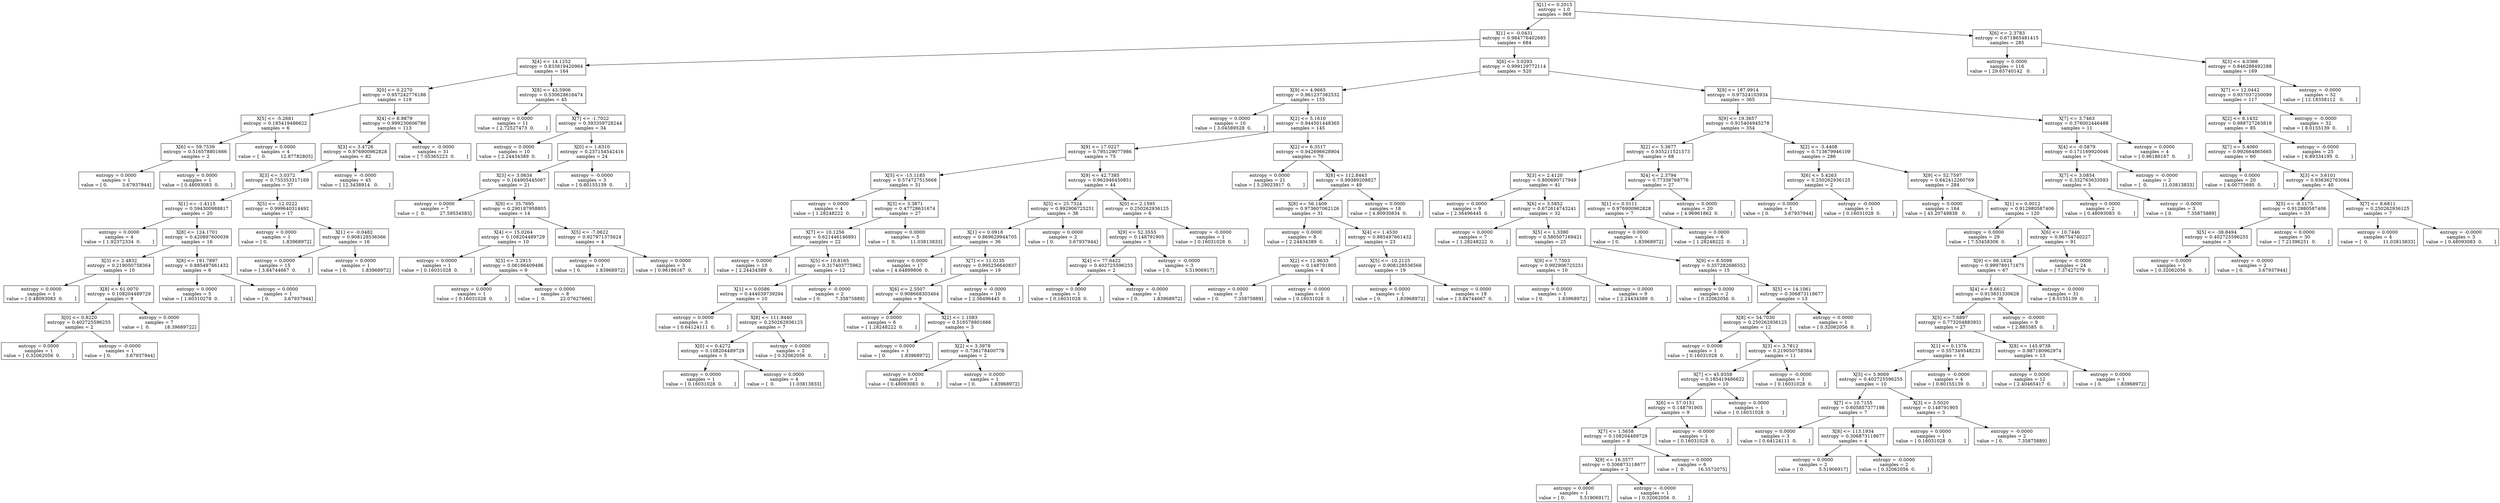 digraph Tree {
0 [label="X[1] <= 0.2015\nentropy = 1.0\nsamples = 969", shape="box"] ;
1 [label="X[1] <= -0.0431\nentropy = 0.984776402685\nsamples = 684", shape="box"] ;
0 -> 1 ;
2 [label="X[4] <= 14.1252\nentropy = 0.833819420964\nsamples = 164", shape="box"] ;
1 -> 2 ;
3 [label="X[0] <= 0.2270\nentropy = 0.957242776186\nsamples = 119", shape="box"] ;
2 -> 3 ;
4 [label="X[5] <= -5.2681\nentropy = 0.185419486622\nsamples = 6", shape="box"] ;
3 -> 4 ;
5 [label="X[6] <= 59.7539\nentropy = 0.516578801666\nsamples = 2", shape="box"] ;
4 -> 5 ;
6 [label="entropy = 0.0000\nsamples = 1\nvalue = [ 0.          3.67937944]", shape="box"] ;
5 -> 6 ;
7 [label="entropy = 0.0000\nsamples = 1\nvalue = [ 0.48093083  0.        ]", shape="box"] ;
5 -> 7 ;
8 [label="entropy = 0.0000\nsamples = 4\nvalue = [  0.          12.87782805]", shape="box"] ;
4 -> 8 ;
9 [label="X[4] <= 8.9879\nentropy = 0.999230606786\nsamples = 113", shape="box"] ;
3 -> 9 ;
10 [label="X[3] <= 3.4726\nentropy = 0.976900962828\nsamples = 82", shape="box"] ;
9 -> 10 ;
11 [label="X[3] <= 3.0372\nentropy = 0.755353317169\nsamples = 37", shape="box"] ;
10 -> 11 ;
12 [label="X[1] <= -1.4115\nentropy = 0.594300988817\nsamples = 20", shape="box"] ;
11 -> 12 ;
13 [label="entropy = 0.0000\nsamples = 4\nvalue = [ 1.92372334  0.        ]", shape="box"] ;
12 -> 13 ;
14 [label="X[8] <= 124.1701\nentropy = 0.420897600039\nsamples = 16", shape="box"] ;
12 -> 14 ;
15 [label="X[3] <= 2.4832\nentropy = 0.219050758364\nsamples = 10", shape="box"] ;
14 -> 15 ;
16 [label="entropy = 0.0000\nsamples = 1\nvalue = [ 0.48093083  0.        ]", shape="box"] ;
15 -> 16 ;
17 [label="X[8] <= 61.0070\nentropy = 0.108204489729\nsamples = 9", shape="box"] ;
15 -> 17 ;
18 [label="X[0] <= 0.8220\nentropy = 0.402725596255\nsamples = 2", shape="box"] ;
17 -> 18 ;
19 [label="entropy = 0.0000\nsamples = 1\nvalue = [ 0.32062056  0.        ]", shape="box"] ;
18 -> 19 ;
20 [label="entropy = -0.0000\nsamples = 1\nvalue = [ 0.          3.67937944]", shape="box"] ;
18 -> 20 ;
21 [label="entropy = 0.0000\nsamples = 7\nvalue = [  0.          18.39689722]", shape="box"] ;
17 -> 21 ;
22 [label="X[8] <= 191.7897\nentropy = 0.885497661432\nsamples = 6", shape="box"] ;
14 -> 22 ;
23 [label="entropy = 0.0000\nsamples = 5\nvalue = [ 1.60310278  0.        ]", shape="box"] ;
22 -> 23 ;
24 [label="entropy = 0.0000\nsamples = 1\nvalue = [ 0.          3.67937944]", shape="box"] ;
22 -> 24 ;
25 [label="X[5] <= -12.0222\nentropy = 0.999640314492\nsamples = 17", shape="box"] ;
11 -> 25 ;
26 [label="entropy = 0.0000\nsamples = 1\nvalue = [ 0.          1.83968972]", shape="box"] ;
25 -> 26 ;
27 [label="X[1] <= -0.0482\nentropy = 0.908128536566\nsamples = 16", shape="box"] ;
25 -> 27 ;
28 [label="entropy = 0.0000\nsamples = 15\nvalue = [ 3.84744667  0.        ]", shape="box"] ;
27 -> 28 ;
29 [label="entropy = 0.0000\nsamples = 1\nvalue = [ 0.          1.83968972]", shape="box"] ;
27 -> 29 ;
30 [label="entropy = -0.0000\nsamples = 45\nvalue = [ 12.3438914   0.       ]", shape="box"] ;
10 -> 30 ;
31 [label="entropy = -0.0000\nsamples = 31\nvalue = [ 7.05365223  0.        ]", shape="box"] ;
9 -> 31 ;
32 [label="X[8] <= 43.5906\nentropy = 0.530628616474\nsamples = 45", shape="box"] ;
2 -> 32 ;
33 [label="entropy = 0.0000\nsamples = 11\nvalue = [ 2.72527473  0.        ]", shape="box"] ;
32 -> 33 ;
34 [label="X[7] <= -1.7022\nentropy = 0.393359728244\nsamples = 34", shape="box"] ;
32 -> 34 ;
35 [label="entropy = 0.0000\nsamples = 10\nvalue = [ 2.24434389  0.        ]", shape="box"] ;
34 -> 35 ;
36 [label="X[0] <= 1.6310\nentropy = 0.237154542416\nsamples = 24", shape="box"] ;
34 -> 36 ;
37 [label="X[3] <= 3.0634\nentropy = 0.164905445067\nsamples = 21", shape="box"] ;
36 -> 37 ;
38 [label="entropy = 0.0000\nsamples = 7\nvalue = [  0.          27.59534583]", shape="box"] ;
37 -> 38 ;
39 [label="X[9] <= 35.7695\nentropy = 0.290187958805\nsamples = 14", shape="box"] ;
37 -> 39 ;
40 [label="X[4] <= 15.0264\nentropy = 0.108204489729\nsamples = 10", shape="box"] ;
39 -> 40 ;
41 [label="entropy = 0.0000\nsamples = 1\nvalue = [ 0.16031028  0.        ]", shape="box"] ;
40 -> 41 ;
42 [label="X[3] <= 3.2915\nentropy = 0.06166409496\nsamples = 9", shape="box"] ;
40 -> 42 ;
43 [label="entropy = 0.0000\nsamples = 1\nvalue = [ 0.16031028  0.        ]", shape="box"] ;
42 -> 43 ;
44 [label="entropy = 0.0000\nsamples = 8\nvalue = [  0.          22.07627666]", shape="box"] ;
42 -> 44 ;
45 [label="X[5] <= -7.0622\nentropy = 0.927971375624\nsamples = 4", shape="box"] ;
39 -> 45 ;
46 [label="entropy = 0.0000\nsamples = 1\nvalue = [ 0.          1.83968972]", shape="box"] ;
45 -> 46 ;
47 [label="entropy = 0.0000\nsamples = 3\nvalue = [ 0.96186167  0.        ]", shape="box"] ;
45 -> 47 ;
48 [label="entropy = -0.0000\nsamples = 3\nvalue = [ 0.80155139  0.        ]", shape="box"] ;
36 -> 48 ;
49 [label="X[6] <= 3.0293\nentropy = 0.999129772114\nsamples = 520", shape="box"] ;
1 -> 49 ;
50 [label="X[9] <= 4.9665\nentropy = 0.961237382532\nsamples = 155", shape="box"] ;
49 -> 50 ;
51 [label="entropy = 0.0000\nsamples = 10\nvalue = [ 3.04589528  0.        ]", shape="box"] ;
50 -> 51 ;
52 [label="X[2] <= 5.1610\nentropy = 0.944501448365\nsamples = 145", shape="box"] ;
50 -> 52 ;
53 [label="X[9] <= 17.0227\nentropy = 0.795129077986\nsamples = 75", shape="box"] ;
52 -> 53 ;
54 [label="X[5] <= -15.1185\nentropy = 0.574727515668\nsamples = 31", shape="box"] ;
53 -> 54 ;
55 [label="entropy = 0.0000\nsamples = 4\nvalue = [ 1.28248222  0.        ]", shape="box"] ;
54 -> 55 ;
56 [label="X[3] <= 3.3871\nentropy = 0.47728631674\nsamples = 27", shape="box"] ;
54 -> 56 ;
57 [label="X[7] <= 10.1256\nentropy = 0.621446146891\nsamples = 22", shape="box"] ;
56 -> 57 ;
58 [label="entropy = 0.0000\nsamples = 10\nvalue = [ 2.24434389  0.        ]", shape="box"] ;
57 -> 58 ;
59 [label="X[5] <= 10.8165\nentropy = 0.317403775962\nsamples = 12", shape="box"] ;
57 -> 59 ;
60 [label="X[1] <= 0.0586\nentropy = 0.444039739294\nsamples = 10", shape="box"] ;
59 -> 60 ;
61 [label="entropy = 0.0000\nsamples = 3\nvalue = [ 0.64124111  0.        ]", shape="box"] ;
60 -> 61 ;
62 [label="X[8] <= 111.9440\nentropy = 0.250262936125\nsamples = 7", shape="box"] ;
60 -> 62 ;
63 [label="X[0] <= 0.4272\nentropy = 0.108204489729\nsamples = 5", shape="box"] ;
62 -> 63 ;
64 [label="entropy = 0.0000\nsamples = 1\nvalue = [ 0.16031028  0.        ]", shape="box"] ;
63 -> 64 ;
65 [label="entropy = 0.0000\nsamples = 4\nvalue = [  0.          11.03813833]", shape="box"] ;
63 -> 65 ;
66 [label="entropy = 0.0000\nsamples = 2\nvalue = [ 0.32062056  0.        ]", shape="box"] ;
62 -> 66 ;
67 [label="entropy = -0.0000\nsamples = 2\nvalue = [ 0.          7.35875889]", shape="box"] ;
59 -> 67 ;
68 [label="entropy = 0.0000\nsamples = 5\nvalue = [  0.          11.03813833]", shape="box"] ;
56 -> 68 ;
69 [label="X[9] <= 42.7385\nentropy = 0.962946450851\nsamples = 44", shape="box"] ;
53 -> 69 ;
70 [label="X[5] <= 25.7324\nentropy = 0.992906725251\nsamples = 38", shape="box"] ;
69 -> 70 ;
71 [label="X[1] <= 0.0918\nentropy = 0.869629944705\nsamples = 36", shape="box"] ;
70 -> 71 ;
72 [label="entropy = 0.0000\nsamples = 17\nvalue = [ 4.64899806  0.        ]", shape="box"] ;
71 -> 72 ;
73 [label="X[7] <= 11.0135\nentropy = 0.995256640837\nsamples = 19", shape="box"] ;
71 -> 73 ;
74 [label="X[6] <= 2.5507\nentropy = 0.908668303464\nsamples = 9", shape="box"] ;
73 -> 74 ;
75 [label="entropy = 0.0000\nsamples = 6\nvalue = [ 1.28248222  0.        ]", shape="box"] ;
74 -> 75 ;
76 [label="X[2] <= 1.1083\nentropy = 0.516578801666\nsamples = 3", shape="box"] ;
74 -> 76 ;
77 [label="entropy = 0.0000\nsamples = 1\nvalue = [ 0.          1.83968972]", shape="box"] ;
76 -> 77 ;
78 [label="X[2] <= 3.3978\nentropy = 0.736178400778\nsamples = 2", shape="box"] ;
76 -> 78 ;
79 [label="entropy = 0.0000\nsamples = 1\nvalue = [ 0.48093083  0.        ]", shape="box"] ;
78 -> 79 ;
80 [label="entropy = 0.0000\nsamples = 1\nvalue = [ 0.          1.83968972]", shape="box"] ;
78 -> 80 ;
81 [label="entropy = -0.0000\nsamples = 10\nvalue = [ 2.56496445  0.        ]", shape="box"] ;
73 -> 81 ;
82 [label="entropy = 0.0000\nsamples = 2\nvalue = [ 0.          3.67937944]", shape="box"] ;
70 -> 82 ;
83 [label="X[0] <= 2.1595\nentropy = 0.250262936125\nsamples = 6", shape="box"] ;
69 -> 83 ;
84 [label="X[9] <= 52.3555\nentropy = 0.148791905\nsamples = 5", shape="box"] ;
83 -> 84 ;
85 [label="X[4] <= 77.6422\nentropy = 0.402725596255\nsamples = 2", shape="box"] ;
84 -> 85 ;
86 [label="entropy = 0.0000\nsamples = 1\nvalue = [ 0.16031028  0.        ]", shape="box"] ;
85 -> 86 ;
87 [label="entropy = -0.0000\nsamples = 1\nvalue = [ 0.          1.83968972]", shape="box"] ;
85 -> 87 ;
88 [label="entropy = -0.0000\nsamples = 3\nvalue = [ 0.          5.51906917]", shape="box"] ;
84 -> 88 ;
89 [label="entropy = -0.0000\nsamples = 1\nvalue = [ 0.16031028  0.        ]", shape="box"] ;
83 -> 89 ;
90 [label="X[2] <= 6.3517\nentropy = 0.942696628904\nsamples = 70", shape="box"] ;
52 -> 90 ;
91 [label="entropy = 0.0000\nsamples = 21\nvalue = [ 5.29023917  0.        ]", shape="box"] ;
90 -> 91 ;
92 [label="X[8] <= 112.8443\nentropy = 0.99389208827\nsamples = 49", shape="box"] ;
90 -> 92 ;
93 [label="X[8] <= 56.1409\nentropy = 0.973607062126\nsamples = 31", shape="box"] ;
92 -> 93 ;
94 [label="entropy = 0.0000\nsamples = 8\nvalue = [ 2.24434389  0.        ]", shape="box"] ;
93 -> 94 ;
95 [label="X[4] <= 1.4530\nentropy = 0.885497661432\nsamples = 23", shape="box"] ;
93 -> 95 ;
96 [label="X[2] <= 12.9633\nentropy = 0.148791905\nsamples = 4", shape="box"] ;
95 -> 96 ;
97 [label="entropy = 0.0000\nsamples = 3\nvalue = [ 0.          7.35875889]", shape="box"] ;
96 -> 97 ;
98 [label="entropy = -0.0000\nsamples = 1\nvalue = [ 0.16031028  0.        ]", shape="box"] ;
96 -> 98 ;
99 [label="X[5] <= -10.2125\nentropy = 0.908128536566\nsamples = 19", shape="box"] ;
95 -> 99 ;
100 [label="entropy = 0.0000\nsamples = 1\nvalue = [ 0.          1.83968972]", shape="box"] ;
99 -> 100 ;
101 [label="entropy = 0.0000\nsamples = 18\nvalue = [ 3.84744667  0.        ]", shape="box"] ;
99 -> 101 ;
102 [label="entropy = 0.0000\nsamples = 18\nvalue = [ 4.80930834  0.        ]", shape="box"] ;
92 -> 102 ;
103 [label="X[9] <= 187.9914\nentropy = 0.97524103934\nsamples = 365", shape="box"] ;
49 -> 103 ;
104 [label="X[9] <= 19.3657\nentropy = 0.915404945278\nsamples = 354", shape="box"] ;
103 -> 104 ;
105 [label="X[2] <= 5.3677\nentropy = 0.935211521573\nsamples = 68", shape="box"] ;
104 -> 105 ;
106 [label="X[3] <= 2.4120\nentropy = 0.800690717949\nsamples = 41", shape="box"] ;
105 -> 106 ;
107 [label="entropy = 0.0000\nsamples = 9\nvalue = [ 2.56496445  0.        ]", shape="box"] ;
106 -> 107 ;
108 [label="X[6] <= 3.5852\nentropy = 0.672614743241\nsamples = 32", shape="box"] ;
106 -> 108 ;
109 [label="entropy = 0.0000\nsamples = 7\nvalue = [ 1.28248222  0.        ]", shape="box"] ;
108 -> 109 ;
110 [label="X[5] <= 1.3390\nentropy = 0.580507169421\nsamples = 25", shape="box"] ;
108 -> 110 ;
111 [label="X[9] <= 7.7503\nentropy = 0.992906725251\nsamples = 10", shape="box"] ;
110 -> 111 ;
112 [label="entropy = 0.0000\nsamples = 1\nvalue = [ 0.          1.83968972]", shape="box"] ;
111 -> 112 ;
113 [label="entropy = 0.0000\nsamples = 9\nvalue = [ 2.24434389  0.        ]", shape="box"] ;
111 -> 113 ;
114 [label="X[9] <= 8.5098\nentropy = 0.357282686552\nsamples = 15", shape="box"] ;
110 -> 114 ;
115 [label="entropy = 0.0000\nsamples = 2\nvalue = [ 0.32062056  0.        ]", shape="box"] ;
114 -> 115 ;
116 [label="X[5] <= 14.1061\nentropy = 0.306873118677\nsamples = 13", shape="box"] ;
114 -> 116 ;
117 [label="X[8] <= 54.7030\nentropy = 0.250262936125\nsamples = 12", shape="box"] ;
116 -> 117 ;
118 [label="entropy = 0.0000\nsamples = 1\nvalue = [ 0.16031028  0.        ]", shape="box"] ;
117 -> 118 ;
119 [label="X[3] <= 3.7812\nentropy = 0.219050758364\nsamples = 11", shape="box"] ;
117 -> 119 ;
120 [label="X[7] <= 45.9358\nentropy = 0.185419486622\nsamples = 10", shape="box"] ;
119 -> 120 ;
121 [label="X[6] <= 57.0151\nentropy = 0.148791905\nsamples = 9", shape="box"] ;
120 -> 121 ;
122 [label="X[7] <= 1.5658\nentropy = 0.108204489729\nsamples = 8", shape="box"] ;
121 -> 122 ;
123 [label="X[9] <= 16.3577\nentropy = 0.306873118677\nsamples = 2", shape="box"] ;
122 -> 123 ;
124 [label="entropy = 0.0000\nsamples = 1\nvalue = [ 0.          5.51906917]", shape="box"] ;
123 -> 124 ;
125 [label="entropy = -0.0000\nsamples = 1\nvalue = [ 0.32062056  0.        ]", shape="box"] ;
123 -> 125 ;
126 [label="entropy = 0.0000\nsamples = 6\nvalue = [  0.         16.5572075]", shape="box"] ;
122 -> 126 ;
127 [label="entropy = -0.0000\nsamples = 1\nvalue = [ 0.16031028  0.        ]", shape="box"] ;
121 -> 127 ;
128 [label="entropy = 0.0000\nsamples = 1\nvalue = [ 0.16031028  0.        ]", shape="box"] ;
120 -> 128 ;
129 [label="entropy = -0.0000\nsamples = 1\nvalue = [ 0.16031028  0.        ]", shape="box"] ;
119 -> 129 ;
130 [label="entropy = 0.0000\nsamples = 1\nvalue = [ 0.32062056  0.        ]", shape="box"] ;
116 -> 130 ;
131 [label="X[4] <= 2.3794\nentropy = 0.77336768776\nsamples = 27", shape="box"] ;
105 -> 131 ;
132 [label="X[1] <= 0.0111\nentropy = 0.976900962828\nsamples = 7", shape="box"] ;
131 -> 132 ;
133 [label="entropy = 0.0000\nsamples = 1\nvalue = [ 0.          1.83968972]", shape="box"] ;
132 -> 133 ;
134 [label="entropy = 0.0000\nsamples = 6\nvalue = [ 1.28248222  0.        ]", shape="box"] ;
132 -> 134 ;
135 [label="entropy = 0.0000\nsamples = 20\nvalue = [ 4.96961862  0.        ]", shape="box"] ;
131 -> 135 ;
136 [label="X[2] <= -5.4408\nentropy = 0.713679946109\nsamples = 286", shape="box"] ;
104 -> 136 ;
137 [label="X[6] <= 5.4263\nentropy = 0.250262936125\nsamples = 2", shape="box"] ;
136 -> 137 ;
138 [label="entropy = 0.0000\nsamples = 1\nvalue = [ 0.          3.67937944]", shape="box"] ;
137 -> 138 ;
139 [label="entropy = -0.0000\nsamples = 1\nvalue = [ 0.16031028  0.        ]", shape="box"] ;
137 -> 139 ;
140 [label="X[9] <= 52.7597\nentropy = 0.642412260769\nsamples = 284", shape="box"] ;
136 -> 140 ;
141 [label="entropy = 0.0000\nsamples = 164\nvalue = [ 45.20749838   0.        ]", shape="box"] ;
140 -> 141 ;
142 [label="X[1] <= 0.0012\nentropy = 0.912980587406\nsamples = 120", shape="box"] ;
140 -> 142 ;
143 [label="entropy = 0.0000\nsamples = 29\nvalue = [ 7.53458306  0.        ]", shape="box"] ;
142 -> 143 ;
144 [label="X[6] <= 10.7446\nentropy = 0.96754740227\nsamples = 91", shape="box"] ;
142 -> 144 ;
145 [label="X[9] <= 66.1624\nentropy = 0.999789171675\nsamples = 67", shape="box"] ;
144 -> 145 ;
146 [label="X[4] <= 8.6612\nentropy = 0.913831330628\nsamples = 36", shape="box"] ;
145 -> 146 ;
147 [label="X[5] <= 7.6897\nentropy = 0.773204883931\nsamples = 27", shape="box"] ;
146 -> 147 ;
148 [label="X[1] <= 0.1376\nentropy = 0.557349548233\nsamples = 14", shape="box"] ;
147 -> 148 ;
149 [label="X[5] <= 5.9069\nentropy = 0.402725596255\nsamples = 10", shape="box"] ;
148 -> 149 ;
150 [label="X[7] <= 10.7155\nentropy = 0.605857377198\nsamples = 7", shape="box"] ;
149 -> 150 ;
151 [label="entropy = 0.0000\nsamples = 3\nvalue = [ 0.64124111  0.        ]", shape="box"] ;
150 -> 151 ;
152 [label="X[8] <= 113.1934\nentropy = 0.306873118677\nsamples = 4", shape="box"] ;
150 -> 152 ;
153 [label="entropy = 0.0000\nsamples = 2\nvalue = [ 0.          5.51906917]", shape="box"] ;
152 -> 153 ;
154 [label="entropy = -0.0000\nsamples = 2\nvalue = [ 0.32062056  0.        ]", shape="box"] ;
152 -> 154 ;
155 [label="X[3] <= 3.5020\nentropy = 0.148791905\nsamples = 3", shape="box"] ;
149 -> 155 ;
156 [label="entropy = 0.0000\nsamples = 1\nvalue = [ 0.16031028  0.        ]", shape="box"] ;
155 -> 156 ;
157 [label="entropy = -0.0000\nsamples = 2\nvalue = [ 0.          7.35875889]", shape="box"] ;
155 -> 157 ;
158 [label="entropy = -0.0000\nsamples = 4\nvalue = [ 0.80155139  0.        ]", shape="box"] ;
148 -> 158 ;
159 [label="X[8] <= 145.9738\nentropy = 0.987180962974\nsamples = 13", shape="box"] ;
147 -> 159 ;
160 [label="entropy = 0.0000\nsamples = 12\nvalue = [ 2.40465417  0.        ]", shape="box"] ;
159 -> 160 ;
161 [label="entropy = 0.0000\nsamples = 1\nvalue = [ 0.          1.83968972]", shape="box"] ;
159 -> 161 ;
162 [label="entropy = -0.0000\nsamples = 9\nvalue = [ 2.885585  0.      ]", shape="box"] ;
146 -> 162 ;
163 [label="entropy = -0.0000\nsamples = 31\nvalue = [ 8.0155139  0.       ]", shape="box"] ;
145 -> 163 ;
164 [label="entropy = -0.0000\nsamples = 24\nvalue = [ 7.37427279  0.        ]", shape="box"] ;
144 -> 164 ;
165 [label="X[7] <= 3.7463\nentropy = 0.376002446488\nsamples = 11", shape="box"] ;
103 -> 165 ;
166 [label="X[4] <= -0.5879\nentropy = 0.171169920046\nsamples = 7", shape="box"] ;
165 -> 166 ;
167 [label="X[7] <= 3.0854\nentropy = 0.332763633593\nsamples = 5", shape="box"] ;
166 -> 167 ;
168 [label="entropy = 0.0000\nsamples = 2\nvalue = [ 0.48093083  0.        ]", shape="box"] ;
167 -> 168 ;
169 [label="entropy = -0.0000\nsamples = 3\nvalue = [ 0.          7.35875889]", shape="box"] ;
167 -> 169 ;
170 [label="entropy = -0.0000\nsamples = 2\nvalue = [  0.          11.03813833]", shape="box"] ;
166 -> 170 ;
171 [label="entropy = 0.0000\nsamples = 4\nvalue = [ 0.96186167  0.        ]", shape="box"] ;
165 -> 171 ;
172 [label="X[6] <= 2.3783\nentropy = 0.671865481415\nsamples = 285", shape="box"] ;
0 -> 172 ;
173 [label="entropy = 0.0000\nsamples = 116\nvalue = [ 29.65740142   0.        ]", shape="box"] ;
172 -> 173 ;
174 [label="X[3] <= 4.0366\nentropy = 0.846288492288\nsamples = 169", shape="box"] ;
172 -> 174 ;
175 [label="X[7] <= 12.0442\nentropy = 0.937037250099\nsamples = 117", shape="box"] ;
174 -> 175 ;
176 [label="X[2] <= 6.1432\nentropy = 0.988727263819\nsamples = 85", shape="box"] ;
175 -> 176 ;
177 [label="X[7] <= 5.4060\nentropy = 0.992664865665\nsamples = 60", shape="box"] ;
176 -> 177 ;
178 [label="entropy = 0.0000\nsamples = 20\nvalue = [ 4.00775695  0.        ]", shape="box"] ;
177 -> 178 ;
179 [label="X[3] <= 3.6101\nentropy = 0.936362763064\nsamples = 40", shape="box"] ;
177 -> 179 ;
180 [label="X[5] <= -8.1175\nentropy = 0.912980587406\nsamples = 33", shape="box"] ;
179 -> 180 ;
181 [label="X[5] <= -38.8494\nentropy = 0.402725596255\nsamples = 3", shape="box"] ;
180 -> 181 ;
182 [label="entropy = 0.0000\nsamples = 1\nvalue = [ 0.32062056  0.        ]", shape="box"] ;
181 -> 182 ;
183 [label="entropy = -0.0000\nsamples = 2\nvalue = [ 0.          3.67937944]", shape="box"] ;
181 -> 183 ;
184 [label="entropy = 0.0000\nsamples = 30\nvalue = [ 7.21396251  0.        ]", shape="box"] ;
180 -> 184 ;
185 [label="X[7] <= 8.6811\nentropy = 0.250262936125\nsamples = 7", shape="box"] ;
179 -> 185 ;
186 [label="entropy = 0.0000\nsamples = 4\nvalue = [  0.          11.03813833]", shape="box"] ;
185 -> 186 ;
187 [label="entropy = -0.0000\nsamples = 3\nvalue = [ 0.48093083  0.        ]", shape="box"] ;
185 -> 187 ;
188 [label="entropy = -0.0000\nsamples = 25\nvalue = [ 6.89334195  0.        ]", shape="box"] ;
176 -> 188 ;
189 [label="entropy = -0.0000\nsamples = 32\nvalue = [ 8.0155139  0.       ]", shape="box"] ;
175 -> 189 ;
190 [label="entropy = -0.0000\nsamples = 52\nvalue = [ 12.18358112   0.        ]", shape="box"] ;
174 -> 190 ;
}